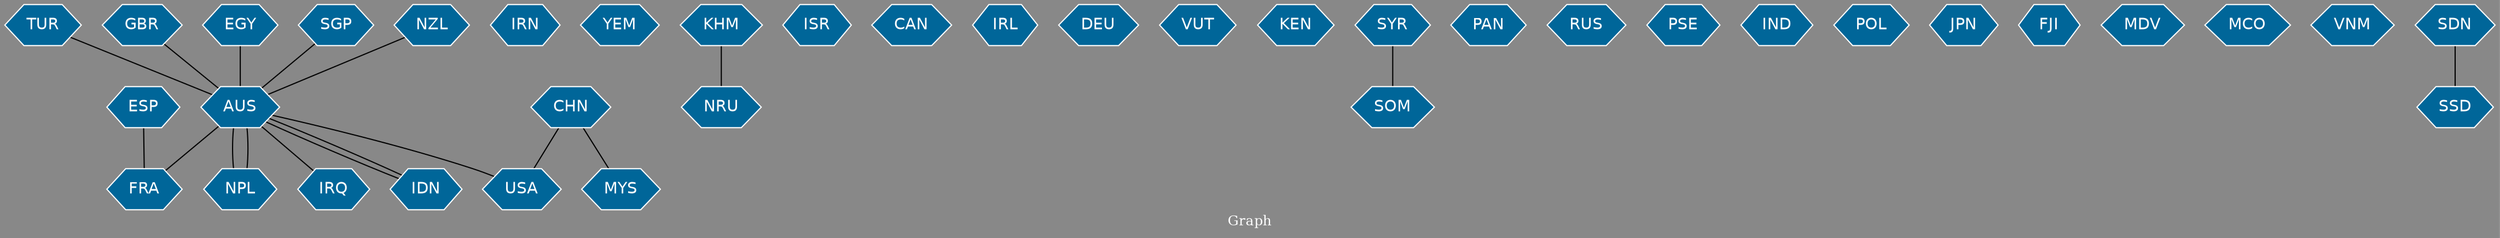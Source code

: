 // Countries together in item graph
graph {
	graph [bgcolor="#888888" fontcolor=white fontsize=12 label="Graph" outputorder=edgesfirst overlap=prism]
	node [color=white fillcolor="#006699" fontcolor=white fontname=Helvetica shape=hexagon style=filled]
	edge [arrowhead=open color=black fontcolor=white fontname=Courier fontsize=12]
		AUS [label=AUS]
		NPL [label=NPL]
		IRN [label=IRN]
		FRA [label=FRA]
		YEM [label=YEM]
		IRQ [label=IRQ]
		CHN [label=CHN]
		KHM [label=KHM]
		TUR [label=TUR]
		ISR [label=ISR]
		USA [label=USA]
		CAN [label=CAN]
		IDN [label=IDN]
		GBR [label=GBR]
		IRL [label=IRL]
		NRU [label=NRU]
		DEU [label=DEU]
		VUT [label=VUT]
		KEN [label=KEN]
		SYR [label=SYR]
		SOM [label=SOM]
		PAN [label=PAN]
		EGY [label=EGY]
		RUS [label=RUS]
		PSE [label=PSE]
		IND [label=IND]
		POL [label=POL]
		JPN [label=JPN]
		MYS [label=MYS]
		FJI [label=FJI]
		MDV [label=MDV]
		MCO [label=MCO]
		SGP [label=SGP]
		VNM [label=VNM]
		SDN [label=SDN]
		SSD [label=SSD]
		ESP [label=ESP]
		NZL [label=NZL]
			KHM -- NRU [weight=1]
			ESP -- FRA [weight=1]
			CHN -- MYS [weight=1]
			AUS -- IRQ [weight=3]
			NZL -- AUS [weight=1]
			EGY -- AUS [weight=1]
			AUS -- FRA [weight=1]
			TUR -- AUS [weight=1]
			NPL -- AUS [weight=6]
			AUS -- IDN [weight=1]
			AUS -- USA [weight=2]
			SDN -- SSD [weight=1]
			SYR -- SOM [weight=1]
			SGP -- AUS [weight=1]
			GBR -- AUS [weight=1]
			CHN -- USA [weight=1]
			IDN -- AUS [weight=1]
			AUS -- NPL [weight=3]
}